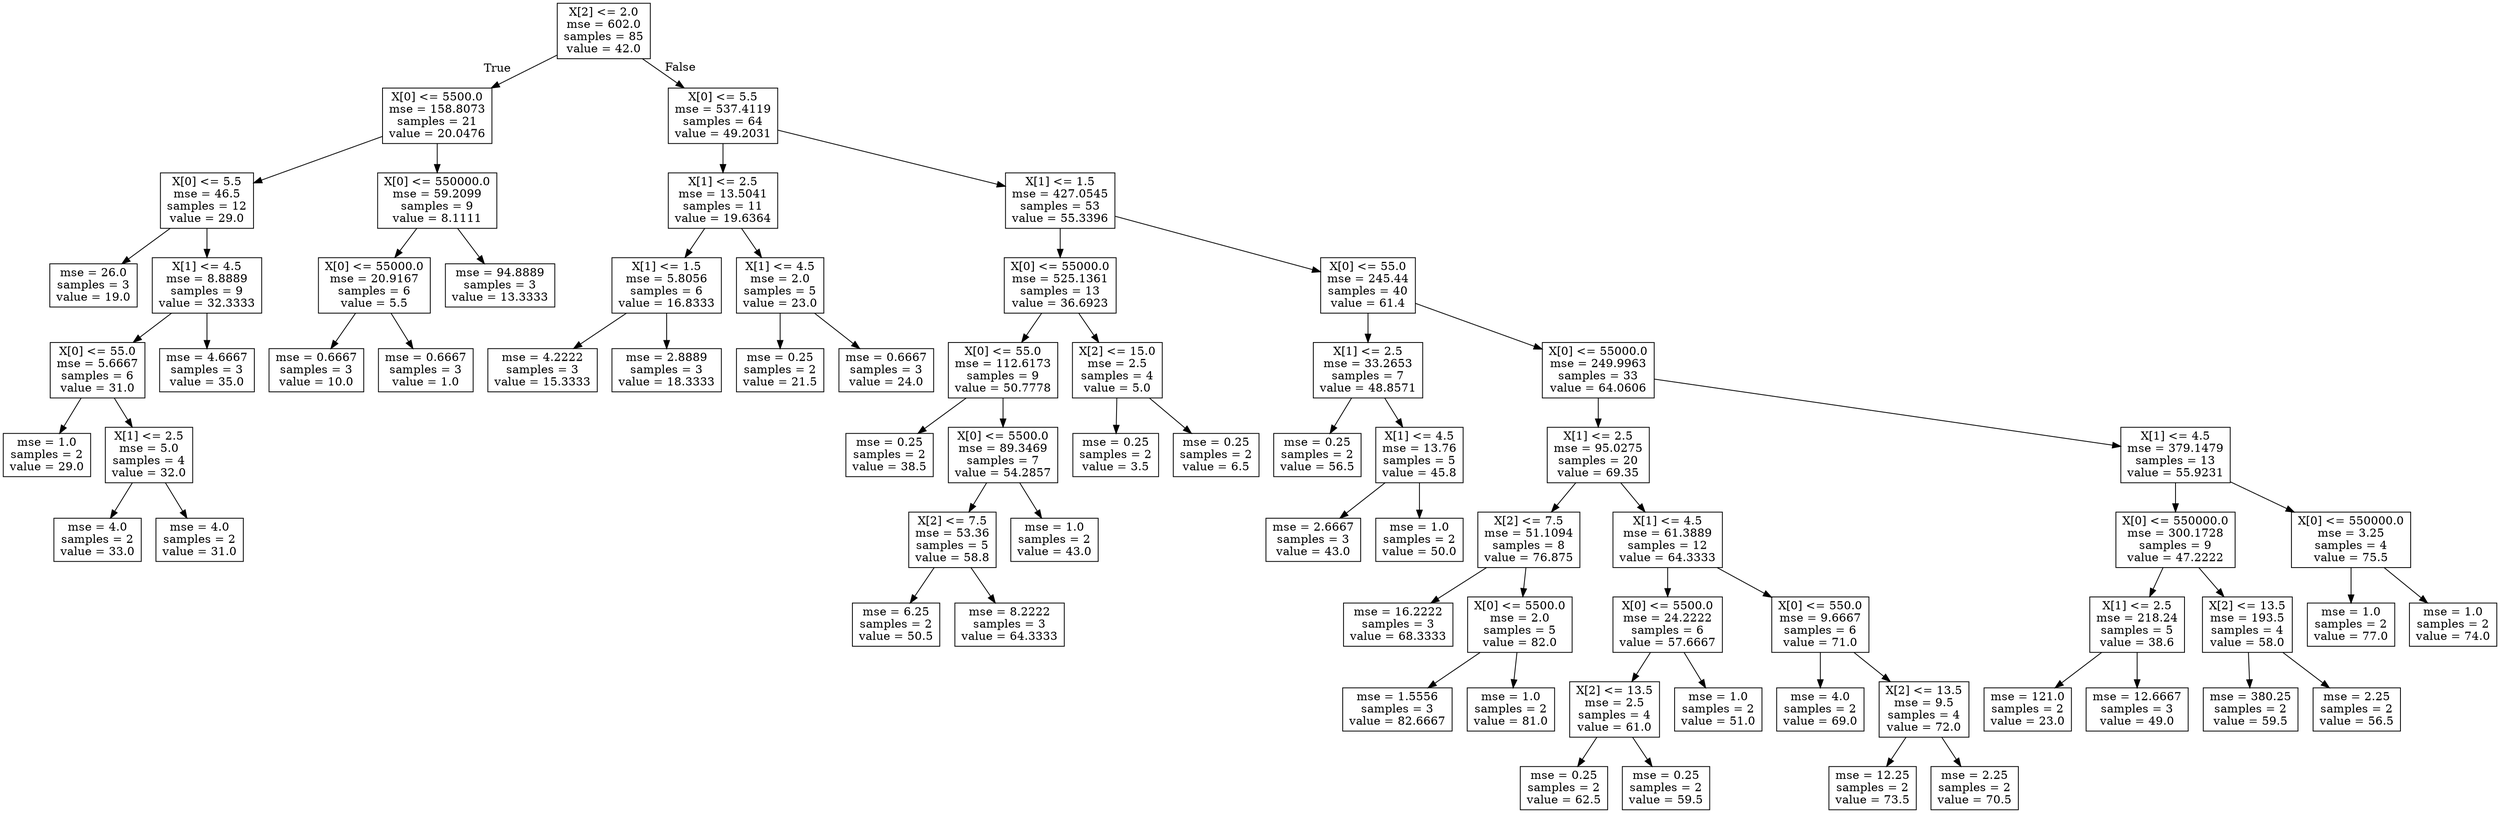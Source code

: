 digraph Tree {
node [shape=box] ;
0 [label="X[2] <= 2.0\nmse = 602.0\nsamples = 85\nvalue = 42.0"] ;
1 [label="X[0] <= 5500.0\nmse = 158.8073\nsamples = 21\nvalue = 20.0476"] ;
0 -> 1 [labeldistance=2.5, labelangle=45, headlabel="True"] ;
2 [label="X[0] <= 5.5\nmse = 46.5\nsamples = 12\nvalue = 29.0"] ;
1 -> 2 ;
3 [label="mse = 26.0\nsamples = 3\nvalue = 19.0"] ;
2 -> 3 ;
4 [label="X[1] <= 4.5\nmse = 8.8889\nsamples = 9\nvalue = 32.3333"] ;
2 -> 4 ;
5 [label="X[0] <= 55.0\nmse = 5.6667\nsamples = 6\nvalue = 31.0"] ;
4 -> 5 ;
6 [label="mse = 1.0\nsamples = 2\nvalue = 29.0"] ;
5 -> 6 ;
7 [label="X[1] <= 2.5\nmse = 5.0\nsamples = 4\nvalue = 32.0"] ;
5 -> 7 ;
8 [label="mse = 4.0\nsamples = 2\nvalue = 33.0"] ;
7 -> 8 ;
9 [label="mse = 4.0\nsamples = 2\nvalue = 31.0"] ;
7 -> 9 ;
10 [label="mse = 4.6667\nsamples = 3\nvalue = 35.0"] ;
4 -> 10 ;
11 [label="X[0] <= 550000.0\nmse = 59.2099\nsamples = 9\nvalue = 8.1111"] ;
1 -> 11 ;
12 [label="X[0] <= 55000.0\nmse = 20.9167\nsamples = 6\nvalue = 5.5"] ;
11 -> 12 ;
13 [label="mse = 0.6667\nsamples = 3\nvalue = 10.0"] ;
12 -> 13 ;
14 [label="mse = 0.6667\nsamples = 3\nvalue = 1.0"] ;
12 -> 14 ;
15 [label="mse = 94.8889\nsamples = 3\nvalue = 13.3333"] ;
11 -> 15 ;
16 [label="X[0] <= 5.5\nmse = 537.4119\nsamples = 64\nvalue = 49.2031"] ;
0 -> 16 [labeldistance=2.5, labelangle=-45, headlabel="False"] ;
17 [label="X[1] <= 2.5\nmse = 13.5041\nsamples = 11\nvalue = 19.6364"] ;
16 -> 17 ;
18 [label="X[1] <= 1.5\nmse = 5.8056\nsamples = 6\nvalue = 16.8333"] ;
17 -> 18 ;
19 [label="mse = 4.2222\nsamples = 3\nvalue = 15.3333"] ;
18 -> 19 ;
20 [label="mse = 2.8889\nsamples = 3\nvalue = 18.3333"] ;
18 -> 20 ;
21 [label="X[1] <= 4.5\nmse = 2.0\nsamples = 5\nvalue = 23.0"] ;
17 -> 21 ;
22 [label="mse = 0.25\nsamples = 2\nvalue = 21.5"] ;
21 -> 22 ;
23 [label="mse = 0.6667\nsamples = 3\nvalue = 24.0"] ;
21 -> 23 ;
24 [label="X[1] <= 1.5\nmse = 427.0545\nsamples = 53\nvalue = 55.3396"] ;
16 -> 24 ;
25 [label="X[0] <= 55000.0\nmse = 525.1361\nsamples = 13\nvalue = 36.6923"] ;
24 -> 25 ;
26 [label="X[0] <= 55.0\nmse = 112.6173\nsamples = 9\nvalue = 50.7778"] ;
25 -> 26 ;
27 [label="mse = 0.25\nsamples = 2\nvalue = 38.5"] ;
26 -> 27 ;
28 [label="X[0] <= 5500.0\nmse = 89.3469\nsamples = 7\nvalue = 54.2857"] ;
26 -> 28 ;
29 [label="X[2] <= 7.5\nmse = 53.36\nsamples = 5\nvalue = 58.8"] ;
28 -> 29 ;
30 [label="mse = 6.25\nsamples = 2\nvalue = 50.5"] ;
29 -> 30 ;
31 [label="mse = 8.2222\nsamples = 3\nvalue = 64.3333"] ;
29 -> 31 ;
32 [label="mse = 1.0\nsamples = 2\nvalue = 43.0"] ;
28 -> 32 ;
33 [label="X[2] <= 15.0\nmse = 2.5\nsamples = 4\nvalue = 5.0"] ;
25 -> 33 ;
34 [label="mse = 0.25\nsamples = 2\nvalue = 3.5"] ;
33 -> 34 ;
35 [label="mse = 0.25\nsamples = 2\nvalue = 6.5"] ;
33 -> 35 ;
36 [label="X[0] <= 55.0\nmse = 245.44\nsamples = 40\nvalue = 61.4"] ;
24 -> 36 ;
37 [label="X[1] <= 2.5\nmse = 33.2653\nsamples = 7\nvalue = 48.8571"] ;
36 -> 37 ;
38 [label="mse = 0.25\nsamples = 2\nvalue = 56.5"] ;
37 -> 38 ;
39 [label="X[1] <= 4.5\nmse = 13.76\nsamples = 5\nvalue = 45.8"] ;
37 -> 39 ;
40 [label="mse = 2.6667\nsamples = 3\nvalue = 43.0"] ;
39 -> 40 ;
41 [label="mse = 1.0\nsamples = 2\nvalue = 50.0"] ;
39 -> 41 ;
42 [label="X[0] <= 55000.0\nmse = 249.9963\nsamples = 33\nvalue = 64.0606"] ;
36 -> 42 ;
43 [label="X[1] <= 2.5\nmse = 95.0275\nsamples = 20\nvalue = 69.35"] ;
42 -> 43 ;
44 [label="X[2] <= 7.5\nmse = 51.1094\nsamples = 8\nvalue = 76.875"] ;
43 -> 44 ;
45 [label="mse = 16.2222\nsamples = 3\nvalue = 68.3333"] ;
44 -> 45 ;
46 [label="X[0] <= 5500.0\nmse = 2.0\nsamples = 5\nvalue = 82.0"] ;
44 -> 46 ;
47 [label="mse = 1.5556\nsamples = 3\nvalue = 82.6667"] ;
46 -> 47 ;
48 [label="mse = 1.0\nsamples = 2\nvalue = 81.0"] ;
46 -> 48 ;
49 [label="X[1] <= 4.5\nmse = 61.3889\nsamples = 12\nvalue = 64.3333"] ;
43 -> 49 ;
50 [label="X[0] <= 5500.0\nmse = 24.2222\nsamples = 6\nvalue = 57.6667"] ;
49 -> 50 ;
51 [label="X[2] <= 13.5\nmse = 2.5\nsamples = 4\nvalue = 61.0"] ;
50 -> 51 ;
52 [label="mse = 0.25\nsamples = 2\nvalue = 62.5"] ;
51 -> 52 ;
53 [label="mse = 0.25\nsamples = 2\nvalue = 59.5"] ;
51 -> 53 ;
54 [label="mse = 1.0\nsamples = 2\nvalue = 51.0"] ;
50 -> 54 ;
55 [label="X[0] <= 550.0\nmse = 9.6667\nsamples = 6\nvalue = 71.0"] ;
49 -> 55 ;
56 [label="mse = 4.0\nsamples = 2\nvalue = 69.0"] ;
55 -> 56 ;
57 [label="X[2] <= 13.5\nmse = 9.5\nsamples = 4\nvalue = 72.0"] ;
55 -> 57 ;
58 [label="mse = 12.25\nsamples = 2\nvalue = 73.5"] ;
57 -> 58 ;
59 [label="mse = 2.25\nsamples = 2\nvalue = 70.5"] ;
57 -> 59 ;
60 [label="X[1] <= 4.5\nmse = 379.1479\nsamples = 13\nvalue = 55.9231"] ;
42 -> 60 ;
61 [label="X[0] <= 550000.0\nmse = 300.1728\nsamples = 9\nvalue = 47.2222"] ;
60 -> 61 ;
62 [label="X[1] <= 2.5\nmse = 218.24\nsamples = 5\nvalue = 38.6"] ;
61 -> 62 ;
63 [label="mse = 121.0\nsamples = 2\nvalue = 23.0"] ;
62 -> 63 ;
64 [label="mse = 12.6667\nsamples = 3\nvalue = 49.0"] ;
62 -> 64 ;
65 [label="X[2] <= 13.5\nmse = 193.5\nsamples = 4\nvalue = 58.0"] ;
61 -> 65 ;
66 [label="mse = 380.25\nsamples = 2\nvalue = 59.5"] ;
65 -> 66 ;
67 [label="mse = 2.25\nsamples = 2\nvalue = 56.5"] ;
65 -> 67 ;
68 [label="X[0] <= 550000.0\nmse = 3.25\nsamples = 4\nvalue = 75.5"] ;
60 -> 68 ;
69 [label="mse = 1.0\nsamples = 2\nvalue = 77.0"] ;
68 -> 69 ;
70 [label="mse = 1.0\nsamples = 2\nvalue = 74.0"] ;
68 -> 70 ;
}